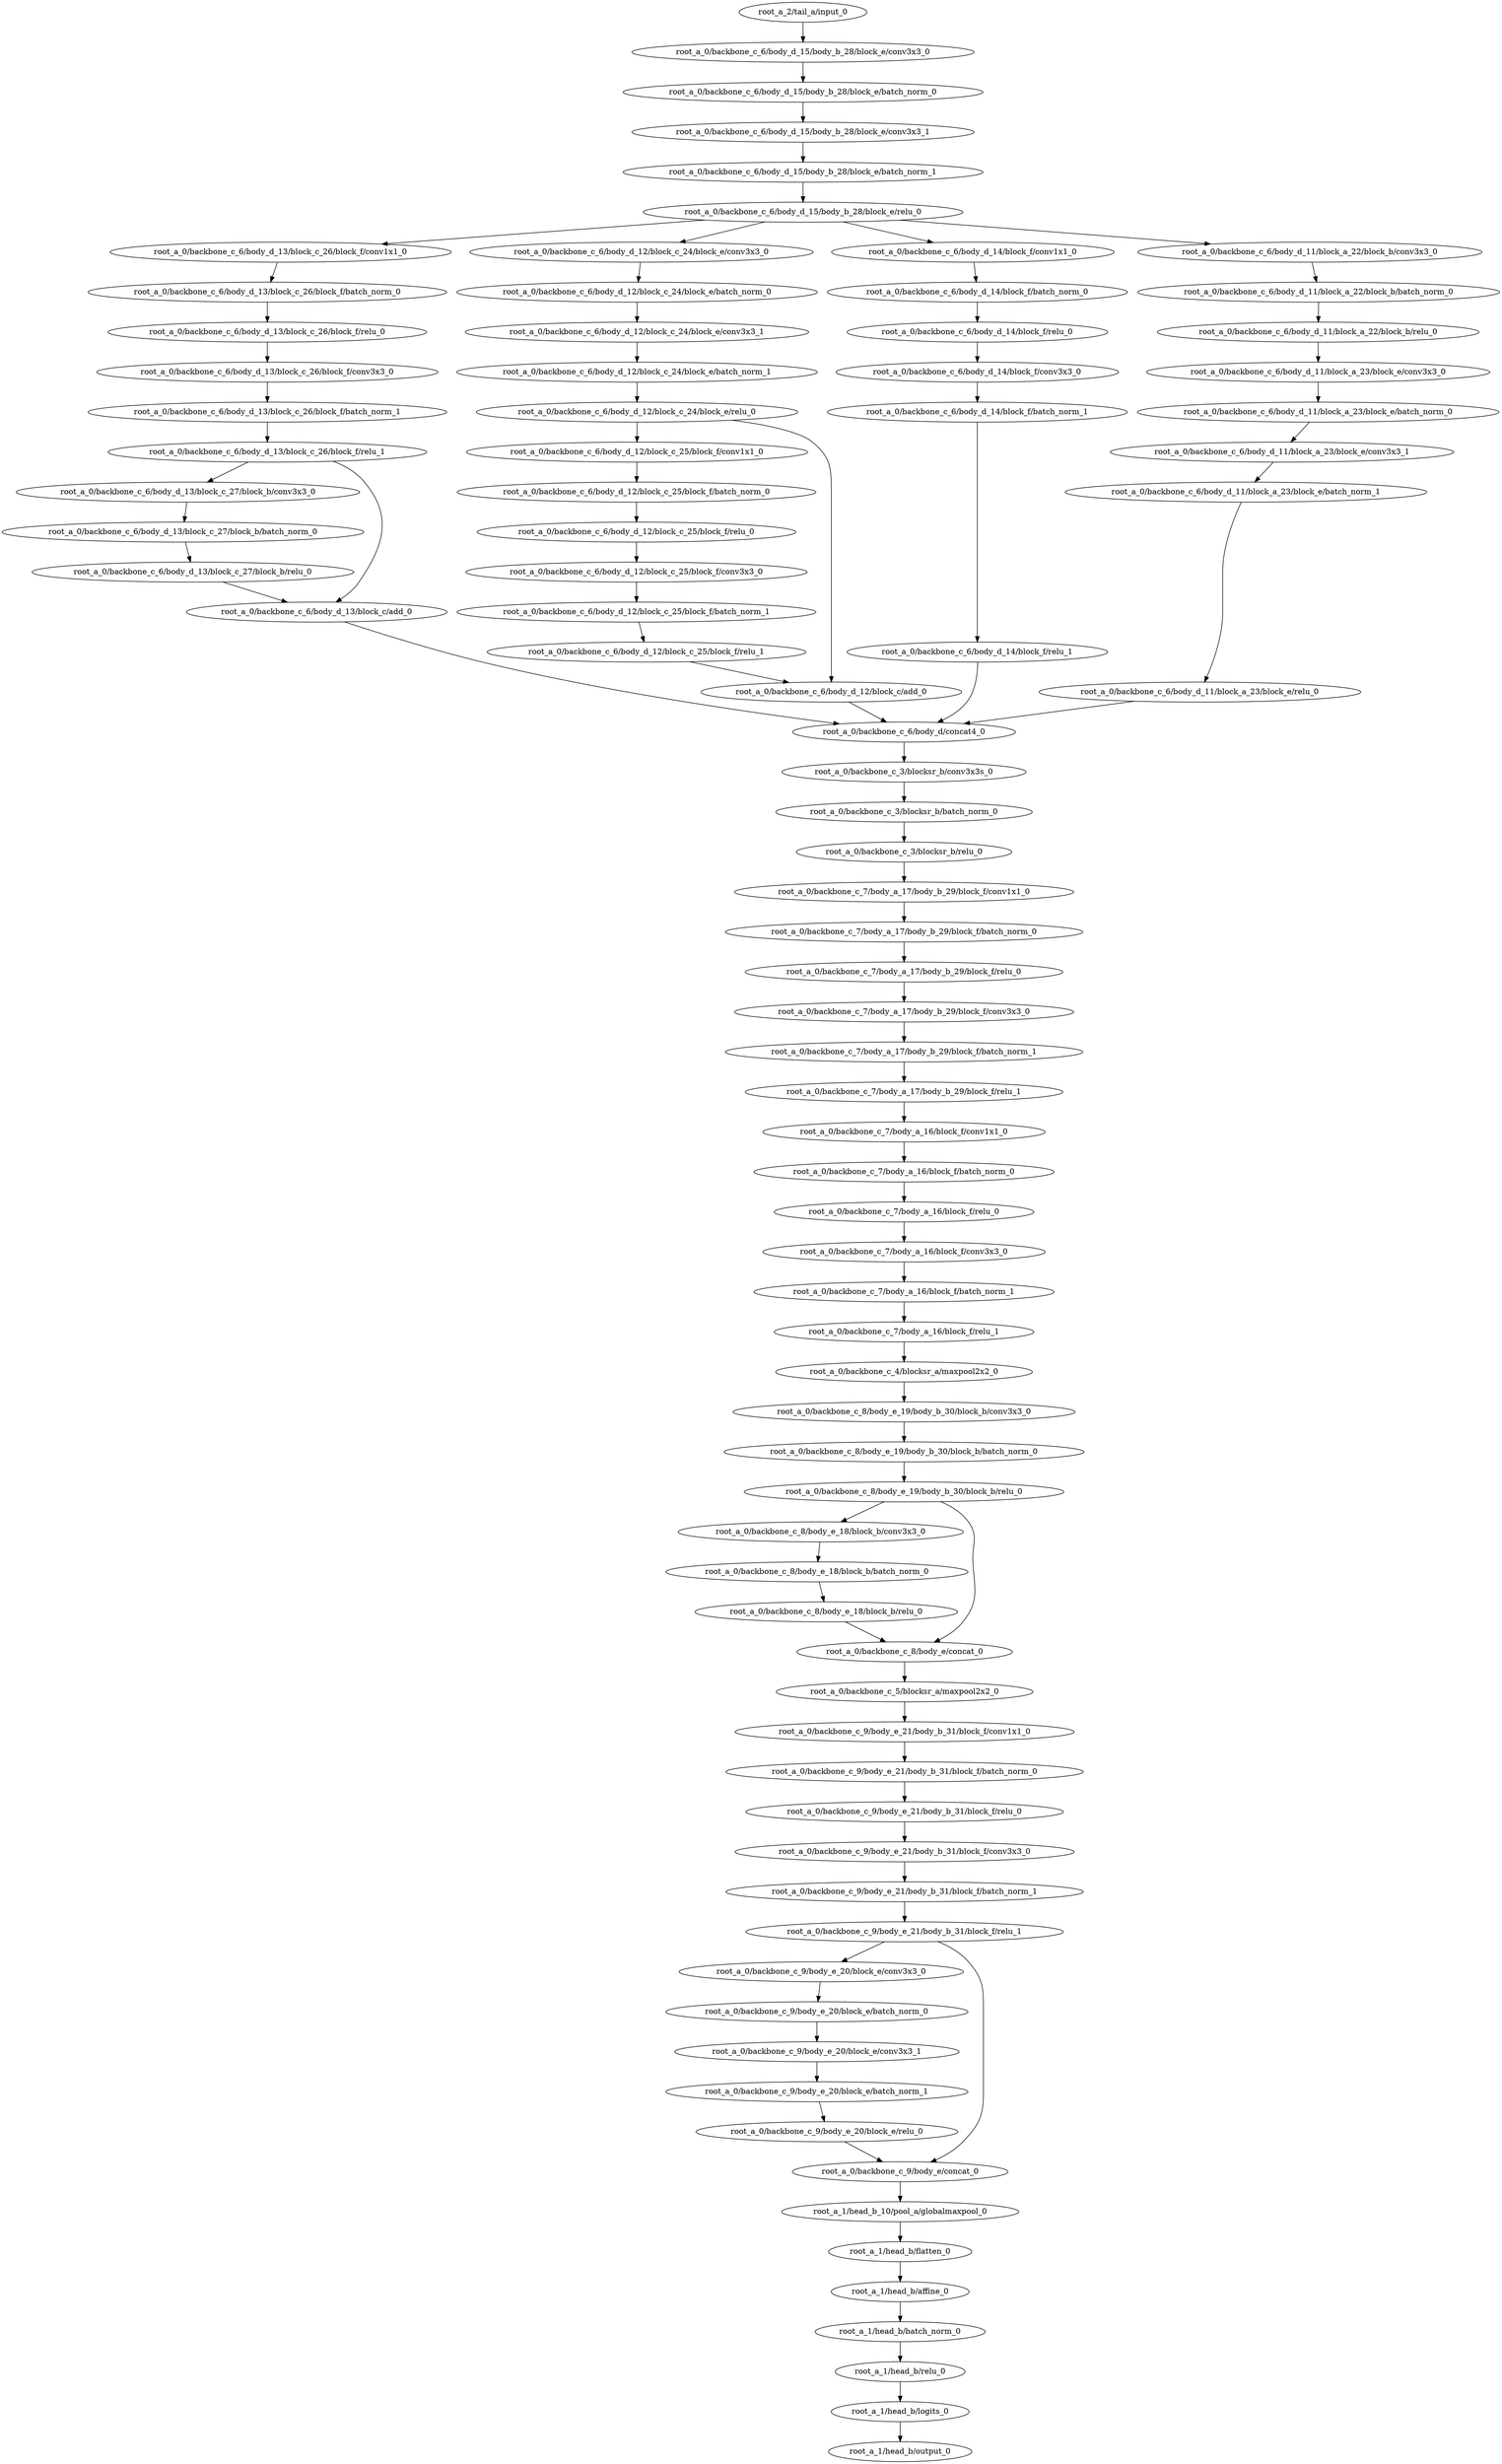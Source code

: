 digraph root_a {
	"root_a_2/tail_a/input_0"
	"root_a_0/backbone_c_6/body_d_15/body_b_28/block_e/conv3x3_0"
	"root_a_0/backbone_c_6/body_d_15/body_b_28/block_e/batch_norm_0"
	"root_a_0/backbone_c_6/body_d_15/body_b_28/block_e/conv3x3_1"
	"root_a_0/backbone_c_6/body_d_15/body_b_28/block_e/batch_norm_1"
	"root_a_0/backbone_c_6/body_d_15/body_b_28/block_e/relu_0"
	"root_a_0/backbone_c_6/body_d_13/block_c_26/block_f/conv1x1_0"
	"root_a_0/backbone_c_6/body_d_13/block_c_26/block_f/batch_norm_0"
	"root_a_0/backbone_c_6/body_d_13/block_c_26/block_f/relu_0"
	"root_a_0/backbone_c_6/body_d_13/block_c_26/block_f/conv3x3_0"
	"root_a_0/backbone_c_6/body_d_13/block_c_26/block_f/batch_norm_1"
	"root_a_0/backbone_c_6/body_d_13/block_c_26/block_f/relu_1"
	"root_a_0/backbone_c_6/body_d_13/block_c_27/block_b/conv3x3_0"
	"root_a_0/backbone_c_6/body_d_13/block_c_27/block_b/batch_norm_0"
	"root_a_0/backbone_c_6/body_d_13/block_c_27/block_b/relu_0"
	"root_a_0/backbone_c_6/body_d_13/block_c/add_0"
	"root_a_0/backbone_c_6/body_d_12/block_c_24/block_e/conv3x3_0"
	"root_a_0/backbone_c_6/body_d_12/block_c_24/block_e/batch_norm_0"
	"root_a_0/backbone_c_6/body_d_12/block_c_24/block_e/conv3x3_1"
	"root_a_0/backbone_c_6/body_d_12/block_c_24/block_e/batch_norm_1"
	"root_a_0/backbone_c_6/body_d_12/block_c_24/block_e/relu_0"
	"root_a_0/backbone_c_6/body_d_12/block_c_25/block_f/conv1x1_0"
	"root_a_0/backbone_c_6/body_d_12/block_c_25/block_f/batch_norm_0"
	"root_a_0/backbone_c_6/body_d_12/block_c_25/block_f/relu_0"
	"root_a_0/backbone_c_6/body_d_12/block_c_25/block_f/conv3x3_0"
	"root_a_0/backbone_c_6/body_d_12/block_c_25/block_f/batch_norm_1"
	"root_a_0/backbone_c_6/body_d_12/block_c_25/block_f/relu_1"
	"root_a_0/backbone_c_6/body_d_12/block_c/add_0"
	"root_a_0/backbone_c_6/body_d_14/block_f/conv1x1_0"
	"root_a_0/backbone_c_6/body_d_14/block_f/batch_norm_0"
	"root_a_0/backbone_c_6/body_d_14/block_f/relu_0"
	"root_a_0/backbone_c_6/body_d_14/block_f/conv3x3_0"
	"root_a_0/backbone_c_6/body_d_14/block_f/batch_norm_1"
	"root_a_0/backbone_c_6/body_d_14/block_f/relu_1"
	"root_a_0/backbone_c_6/body_d_11/block_a_22/block_b/conv3x3_0"
	"root_a_0/backbone_c_6/body_d_11/block_a_22/block_b/batch_norm_0"
	"root_a_0/backbone_c_6/body_d_11/block_a_22/block_b/relu_0"
	"root_a_0/backbone_c_6/body_d_11/block_a_23/block_e/conv3x3_0"
	"root_a_0/backbone_c_6/body_d_11/block_a_23/block_e/batch_norm_0"
	"root_a_0/backbone_c_6/body_d_11/block_a_23/block_e/conv3x3_1"
	"root_a_0/backbone_c_6/body_d_11/block_a_23/block_e/batch_norm_1"
	"root_a_0/backbone_c_6/body_d_11/block_a_23/block_e/relu_0"
	"root_a_0/backbone_c_6/body_d/concat4_0"
	"root_a_0/backbone_c_3/blocksr_b/conv3x3s_0"
	"root_a_0/backbone_c_3/blocksr_b/batch_norm_0"
	"root_a_0/backbone_c_3/blocksr_b/relu_0"
	"root_a_0/backbone_c_7/body_a_17/body_b_29/block_f/conv1x1_0"
	"root_a_0/backbone_c_7/body_a_17/body_b_29/block_f/batch_norm_0"
	"root_a_0/backbone_c_7/body_a_17/body_b_29/block_f/relu_0"
	"root_a_0/backbone_c_7/body_a_17/body_b_29/block_f/conv3x3_0"
	"root_a_0/backbone_c_7/body_a_17/body_b_29/block_f/batch_norm_1"
	"root_a_0/backbone_c_7/body_a_17/body_b_29/block_f/relu_1"
	"root_a_0/backbone_c_7/body_a_16/block_f/conv1x1_0"
	"root_a_0/backbone_c_7/body_a_16/block_f/batch_norm_0"
	"root_a_0/backbone_c_7/body_a_16/block_f/relu_0"
	"root_a_0/backbone_c_7/body_a_16/block_f/conv3x3_0"
	"root_a_0/backbone_c_7/body_a_16/block_f/batch_norm_1"
	"root_a_0/backbone_c_7/body_a_16/block_f/relu_1"
	"root_a_0/backbone_c_4/blocksr_a/maxpool2x2_0"
	"root_a_0/backbone_c_8/body_e_19/body_b_30/block_b/conv3x3_0"
	"root_a_0/backbone_c_8/body_e_19/body_b_30/block_b/batch_norm_0"
	"root_a_0/backbone_c_8/body_e_19/body_b_30/block_b/relu_0"
	"root_a_0/backbone_c_8/body_e_18/block_b/conv3x3_0"
	"root_a_0/backbone_c_8/body_e_18/block_b/batch_norm_0"
	"root_a_0/backbone_c_8/body_e_18/block_b/relu_0"
	"root_a_0/backbone_c_8/body_e/concat_0"
	"root_a_0/backbone_c_5/blocksr_a/maxpool2x2_0"
	"root_a_0/backbone_c_9/body_e_21/body_b_31/block_f/conv1x1_0"
	"root_a_0/backbone_c_9/body_e_21/body_b_31/block_f/batch_norm_0"
	"root_a_0/backbone_c_9/body_e_21/body_b_31/block_f/relu_0"
	"root_a_0/backbone_c_9/body_e_21/body_b_31/block_f/conv3x3_0"
	"root_a_0/backbone_c_9/body_e_21/body_b_31/block_f/batch_norm_1"
	"root_a_0/backbone_c_9/body_e_21/body_b_31/block_f/relu_1"
	"root_a_0/backbone_c_9/body_e_20/block_e/conv3x3_0"
	"root_a_0/backbone_c_9/body_e_20/block_e/batch_norm_0"
	"root_a_0/backbone_c_9/body_e_20/block_e/conv3x3_1"
	"root_a_0/backbone_c_9/body_e_20/block_e/batch_norm_1"
	"root_a_0/backbone_c_9/body_e_20/block_e/relu_0"
	"root_a_0/backbone_c_9/body_e/concat_0"
	"root_a_1/head_b_10/pool_a/globalmaxpool_0"
	"root_a_1/head_b/flatten_0"
	"root_a_1/head_b/affine_0"
	"root_a_1/head_b/batch_norm_0"
	"root_a_1/head_b/relu_0"
	"root_a_1/head_b/logits_0"
	"root_a_1/head_b/output_0"

	"root_a_2/tail_a/input_0" -> "root_a_0/backbone_c_6/body_d_15/body_b_28/block_e/conv3x3_0"
	"root_a_0/backbone_c_6/body_d_15/body_b_28/block_e/conv3x3_0" -> "root_a_0/backbone_c_6/body_d_15/body_b_28/block_e/batch_norm_0"
	"root_a_0/backbone_c_6/body_d_15/body_b_28/block_e/batch_norm_0" -> "root_a_0/backbone_c_6/body_d_15/body_b_28/block_e/conv3x3_1"
	"root_a_0/backbone_c_6/body_d_15/body_b_28/block_e/conv3x3_1" -> "root_a_0/backbone_c_6/body_d_15/body_b_28/block_e/batch_norm_1"
	"root_a_0/backbone_c_6/body_d_15/body_b_28/block_e/batch_norm_1" -> "root_a_0/backbone_c_6/body_d_15/body_b_28/block_e/relu_0"
	"root_a_0/backbone_c_6/body_d_15/body_b_28/block_e/relu_0" -> "root_a_0/backbone_c_6/body_d_13/block_c_26/block_f/conv1x1_0"
	"root_a_0/backbone_c_6/body_d_13/block_c_26/block_f/conv1x1_0" -> "root_a_0/backbone_c_6/body_d_13/block_c_26/block_f/batch_norm_0"
	"root_a_0/backbone_c_6/body_d_13/block_c_26/block_f/batch_norm_0" -> "root_a_0/backbone_c_6/body_d_13/block_c_26/block_f/relu_0"
	"root_a_0/backbone_c_6/body_d_13/block_c_26/block_f/relu_0" -> "root_a_0/backbone_c_6/body_d_13/block_c_26/block_f/conv3x3_0"
	"root_a_0/backbone_c_6/body_d_13/block_c_26/block_f/conv3x3_0" -> "root_a_0/backbone_c_6/body_d_13/block_c_26/block_f/batch_norm_1"
	"root_a_0/backbone_c_6/body_d_13/block_c_26/block_f/batch_norm_1" -> "root_a_0/backbone_c_6/body_d_13/block_c_26/block_f/relu_1"
	"root_a_0/backbone_c_6/body_d_13/block_c_26/block_f/relu_1" -> "root_a_0/backbone_c_6/body_d_13/block_c_27/block_b/conv3x3_0"
	"root_a_0/backbone_c_6/body_d_13/block_c_27/block_b/conv3x3_0" -> "root_a_0/backbone_c_6/body_d_13/block_c_27/block_b/batch_norm_0"
	"root_a_0/backbone_c_6/body_d_13/block_c_27/block_b/batch_norm_0" -> "root_a_0/backbone_c_6/body_d_13/block_c_27/block_b/relu_0"
	"root_a_0/backbone_c_6/body_d_13/block_c_27/block_b/relu_0" -> "root_a_0/backbone_c_6/body_d_13/block_c/add_0"
	"root_a_0/backbone_c_6/body_d_13/block_c_26/block_f/relu_1" -> "root_a_0/backbone_c_6/body_d_13/block_c/add_0"
	"root_a_0/backbone_c_6/body_d_15/body_b_28/block_e/relu_0" -> "root_a_0/backbone_c_6/body_d_12/block_c_24/block_e/conv3x3_0"
	"root_a_0/backbone_c_6/body_d_12/block_c_24/block_e/conv3x3_0" -> "root_a_0/backbone_c_6/body_d_12/block_c_24/block_e/batch_norm_0"
	"root_a_0/backbone_c_6/body_d_12/block_c_24/block_e/batch_norm_0" -> "root_a_0/backbone_c_6/body_d_12/block_c_24/block_e/conv3x3_1"
	"root_a_0/backbone_c_6/body_d_12/block_c_24/block_e/conv3x3_1" -> "root_a_0/backbone_c_6/body_d_12/block_c_24/block_e/batch_norm_1"
	"root_a_0/backbone_c_6/body_d_12/block_c_24/block_e/batch_norm_1" -> "root_a_0/backbone_c_6/body_d_12/block_c_24/block_e/relu_0"
	"root_a_0/backbone_c_6/body_d_12/block_c_24/block_e/relu_0" -> "root_a_0/backbone_c_6/body_d_12/block_c_25/block_f/conv1x1_0"
	"root_a_0/backbone_c_6/body_d_12/block_c_25/block_f/conv1x1_0" -> "root_a_0/backbone_c_6/body_d_12/block_c_25/block_f/batch_norm_0"
	"root_a_0/backbone_c_6/body_d_12/block_c_25/block_f/batch_norm_0" -> "root_a_0/backbone_c_6/body_d_12/block_c_25/block_f/relu_0"
	"root_a_0/backbone_c_6/body_d_12/block_c_25/block_f/relu_0" -> "root_a_0/backbone_c_6/body_d_12/block_c_25/block_f/conv3x3_0"
	"root_a_0/backbone_c_6/body_d_12/block_c_25/block_f/conv3x3_0" -> "root_a_0/backbone_c_6/body_d_12/block_c_25/block_f/batch_norm_1"
	"root_a_0/backbone_c_6/body_d_12/block_c_25/block_f/batch_norm_1" -> "root_a_0/backbone_c_6/body_d_12/block_c_25/block_f/relu_1"
	"root_a_0/backbone_c_6/body_d_12/block_c_25/block_f/relu_1" -> "root_a_0/backbone_c_6/body_d_12/block_c/add_0"
	"root_a_0/backbone_c_6/body_d_12/block_c_24/block_e/relu_0" -> "root_a_0/backbone_c_6/body_d_12/block_c/add_0"
	"root_a_0/backbone_c_6/body_d_15/body_b_28/block_e/relu_0" -> "root_a_0/backbone_c_6/body_d_14/block_f/conv1x1_0"
	"root_a_0/backbone_c_6/body_d_14/block_f/conv1x1_0" -> "root_a_0/backbone_c_6/body_d_14/block_f/batch_norm_0"
	"root_a_0/backbone_c_6/body_d_14/block_f/batch_norm_0" -> "root_a_0/backbone_c_6/body_d_14/block_f/relu_0"
	"root_a_0/backbone_c_6/body_d_14/block_f/relu_0" -> "root_a_0/backbone_c_6/body_d_14/block_f/conv3x3_0"
	"root_a_0/backbone_c_6/body_d_14/block_f/conv3x3_0" -> "root_a_0/backbone_c_6/body_d_14/block_f/batch_norm_1"
	"root_a_0/backbone_c_6/body_d_14/block_f/batch_norm_1" -> "root_a_0/backbone_c_6/body_d_14/block_f/relu_1"
	"root_a_0/backbone_c_6/body_d_15/body_b_28/block_e/relu_0" -> "root_a_0/backbone_c_6/body_d_11/block_a_22/block_b/conv3x3_0"
	"root_a_0/backbone_c_6/body_d_11/block_a_22/block_b/conv3x3_0" -> "root_a_0/backbone_c_6/body_d_11/block_a_22/block_b/batch_norm_0"
	"root_a_0/backbone_c_6/body_d_11/block_a_22/block_b/batch_norm_0" -> "root_a_0/backbone_c_6/body_d_11/block_a_22/block_b/relu_0"
	"root_a_0/backbone_c_6/body_d_11/block_a_22/block_b/relu_0" -> "root_a_0/backbone_c_6/body_d_11/block_a_23/block_e/conv3x3_0"
	"root_a_0/backbone_c_6/body_d_11/block_a_23/block_e/conv3x3_0" -> "root_a_0/backbone_c_6/body_d_11/block_a_23/block_e/batch_norm_0"
	"root_a_0/backbone_c_6/body_d_11/block_a_23/block_e/batch_norm_0" -> "root_a_0/backbone_c_6/body_d_11/block_a_23/block_e/conv3x3_1"
	"root_a_0/backbone_c_6/body_d_11/block_a_23/block_e/conv3x3_1" -> "root_a_0/backbone_c_6/body_d_11/block_a_23/block_e/batch_norm_1"
	"root_a_0/backbone_c_6/body_d_11/block_a_23/block_e/batch_norm_1" -> "root_a_0/backbone_c_6/body_d_11/block_a_23/block_e/relu_0"
	"root_a_0/backbone_c_6/body_d_13/block_c/add_0" -> "root_a_0/backbone_c_6/body_d/concat4_0"
	"root_a_0/backbone_c_6/body_d_12/block_c/add_0" -> "root_a_0/backbone_c_6/body_d/concat4_0"
	"root_a_0/backbone_c_6/body_d_14/block_f/relu_1" -> "root_a_0/backbone_c_6/body_d/concat4_0"
	"root_a_0/backbone_c_6/body_d_11/block_a_23/block_e/relu_0" -> "root_a_0/backbone_c_6/body_d/concat4_0"
	"root_a_0/backbone_c_6/body_d/concat4_0" -> "root_a_0/backbone_c_3/blocksr_b/conv3x3s_0"
	"root_a_0/backbone_c_3/blocksr_b/conv3x3s_0" -> "root_a_0/backbone_c_3/blocksr_b/batch_norm_0"
	"root_a_0/backbone_c_3/blocksr_b/batch_norm_0" -> "root_a_0/backbone_c_3/blocksr_b/relu_0"
	"root_a_0/backbone_c_3/blocksr_b/relu_0" -> "root_a_0/backbone_c_7/body_a_17/body_b_29/block_f/conv1x1_0"
	"root_a_0/backbone_c_7/body_a_17/body_b_29/block_f/conv1x1_0" -> "root_a_0/backbone_c_7/body_a_17/body_b_29/block_f/batch_norm_0"
	"root_a_0/backbone_c_7/body_a_17/body_b_29/block_f/batch_norm_0" -> "root_a_0/backbone_c_7/body_a_17/body_b_29/block_f/relu_0"
	"root_a_0/backbone_c_7/body_a_17/body_b_29/block_f/relu_0" -> "root_a_0/backbone_c_7/body_a_17/body_b_29/block_f/conv3x3_0"
	"root_a_0/backbone_c_7/body_a_17/body_b_29/block_f/conv3x3_0" -> "root_a_0/backbone_c_7/body_a_17/body_b_29/block_f/batch_norm_1"
	"root_a_0/backbone_c_7/body_a_17/body_b_29/block_f/batch_norm_1" -> "root_a_0/backbone_c_7/body_a_17/body_b_29/block_f/relu_1"
	"root_a_0/backbone_c_7/body_a_17/body_b_29/block_f/relu_1" -> "root_a_0/backbone_c_7/body_a_16/block_f/conv1x1_0"
	"root_a_0/backbone_c_7/body_a_16/block_f/conv1x1_0" -> "root_a_0/backbone_c_7/body_a_16/block_f/batch_norm_0"
	"root_a_0/backbone_c_7/body_a_16/block_f/batch_norm_0" -> "root_a_0/backbone_c_7/body_a_16/block_f/relu_0"
	"root_a_0/backbone_c_7/body_a_16/block_f/relu_0" -> "root_a_0/backbone_c_7/body_a_16/block_f/conv3x3_0"
	"root_a_0/backbone_c_7/body_a_16/block_f/conv3x3_0" -> "root_a_0/backbone_c_7/body_a_16/block_f/batch_norm_1"
	"root_a_0/backbone_c_7/body_a_16/block_f/batch_norm_1" -> "root_a_0/backbone_c_7/body_a_16/block_f/relu_1"
	"root_a_0/backbone_c_7/body_a_16/block_f/relu_1" -> "root_a_0/backbone_c_4/blocksr_a/maxpool2x2_0"
	"root_a_0/backbone_c_4/blocksr_a/maxpool2x2_0" -> "root_a_0/backbone_c_8/body_e_19/body_b_30/block_b/conv3x3_0"
	"root_a_0/backbone_c_8/body_e_19/body_b_30/block_b/conv3x3_0" -> "root_a_0/backbone_c_8/body_e_19/body_b_30/block_b/batch_norm_0"
	"root_a_0/backbone_c_8/body_e_19/body_b_30/block_b/batch_norm_0" -> "root_a_0/backbone_c_8/body_e_19/body_b_30/block_b/relu_0"
	"root_a_0/backbone_c_8/body_e_19/body_b_30/block_b/relu_0" -> "root_a_0/backbone_c_8/body_e_18/block_b/conv3x3_0"
	"root_a_0/backbone_c_8/body_e_18/block_b/conv3x3_0" -> "root_a_0/backbone_c_8/body_e_18/block_b/batch_norm_0"
	"root_a_0/backbone_c_8/body_e_18/block_b/batch_norm_0" -> "root_a_0/backbone_c_8/body_e_18/block_b/relu_0"
	"root_a_0/backbone_c_8/body_e_19/body_b_30/block_b/relu_0" -> "root_a_0/backbone_c_8/body_e/concat_0"
	"root_a_0/backbone_c_8/body_e_18/block_b/relu_0" -> "root_a_0/backbone_c_8/body_e/concat_0"
	"root_a_0/backbone_c_8/body_e/concat_0" -> "root_a_0/backbone_c_5/blocksr_a/maxpool2x2_0"
	"root_a_0/backbone_c_5/blocksr_a/maxpool2x2_0" -> "root_a_0/backbone_c_9/body_e_21/body_b_31/block_f/conv1x1_0"
	"root_a_0/backbone_c_9/body_e_21/body_b_31/block_f/conv1x1_0" -> "root_a_0/backbone_c_9/body_e_21/body_b_31/block_f/batch_norm_0"
	"root_a_0/backbone_c_9/body_e_21/body_b_31/block_f/batch_norm_0" -> "root_a_0/backbone_c_9/body_e_21/body_b_31/block_f/relu_0"
	"root_a_0/backbone_c_9/body_e_21/body_b_31/block_f/relu_0" -> "root_a_0/backbone_c_9/body_e_21/body_b_31/block_f/conv3x3_0"
	"root_a_0/backbone_c_9/body_e_21/body_b_31/block_f/conv3x3_0" -> "root_a_0/backbone_c_9/body_e_21/body_b_31/block_f/batch_norm_1"
	"root_a_0/backbone_c_9/body_e_21/body_b_31/block_f/batch_norm_1" -> "root_a_0/backbone_c_9/body_e_21/body_b_31/block_f/relu_1"
	"root_a_0/backbone_c_9/body_e_21/body_b_31/block_f/relu_1" -> "root_a_0/backbone_c_9/body_e_20/block_e/conv3x3_0"
	"root_a_0/backbone_c_9/body_e_20/block_e/conv3x3_0" -> "root_a_0/backbone_c_9/body_e_20/block_e/batch_norm_0"
	"root_a_0/backbone_c_9/body_e_20/block_e/batch_norm_0" -> "root_a_0/backbone_c_9/body_e_20/block_e/conv3x3_1"
	"root_a_0/backbone_c_9/body_e_20/block_e/conv3x3_1" -> "root_a_0/backbone_c_9/body_e_20/block_e/batch_norm_1"
	"root_a_0/backbone_c_9/body_e_20/block_e/batch_norm_1" -> "root_a_0/backbone_c_9/body_e_20/block_e/relu_0"
	"root_a_0/backbone_c_9/body_e_21/body_b_31/block_f/relu_1" -> "root_a_0/backbone_c_9/body_e/concat_0"
	"root_a_0/backbone_c_9/body_e_20/block_e/relu_0" -> "root_a_0/backbone_c_9/body_e/concat_0"
	"root_a_0/backbone_c_9/body_e/concat_0" -> "root_a_1/head_b_10/pool_a/globalmaxpool_0"
	"root_a_1/head_b_10/pool_a/globalmaxpool_0" -> "root_a_1/head_b/flatten_0"
	"root_a_1/head_b/flatten_0" -> "root_a_1/head_b/affine_0"
	"root_a_1/head_b/affine_0" -> "root_a_1/head_b/batch_norm_0"
	"root_a_1/head_b/batch_norm_0" -> "root_a_1/head_b/relu_0"
	"root_a_1/head_b/relu_0" -> "root_a_1/head_b/logits_0"
	"root_a_1/head_b/logits_0" -> "root_a_1/head_b/output_0"

}